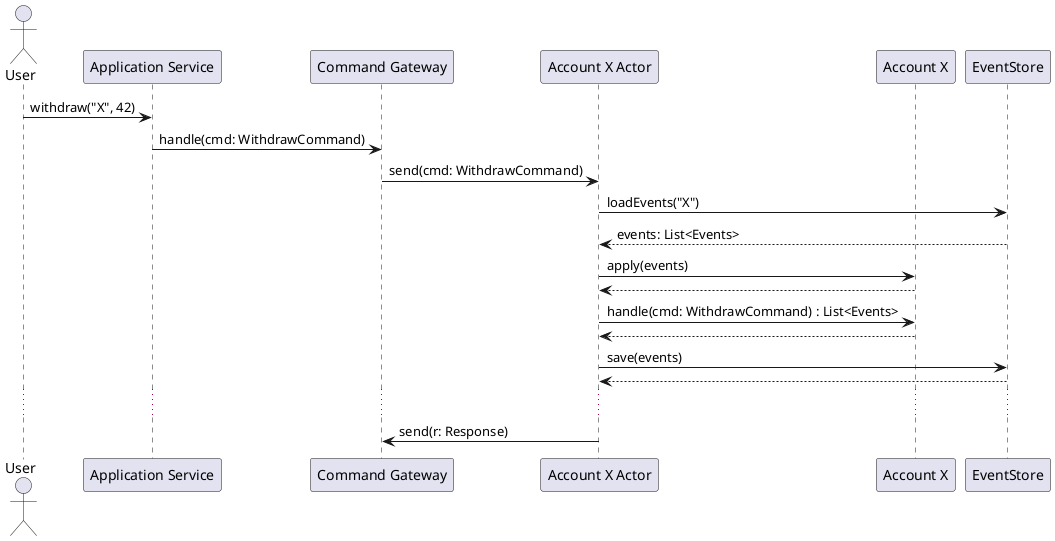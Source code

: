 @startuml

actor "User" as U
participant "Application Service" as AS
participant "Command Gateway" as CG
participant "Account X Actor" as AC
participant "Account X" as A
participant "EventStore" as ES

U -> AS: withdraw("X", 42)
AS -> CG: handle(cmd: WithdrawCommand)
CG -> AC: send(cmd: WithdrawCommand)
AC -> ES: loadEvents("X")
AC <-- ES: events: List<Events>
AC -> A: apply(events)
return
AC -> A: handle(cmd: WithdrawCommand) : List<Events>
AC <-- A:
AC -> ES: save(events)
return
...
CG <- AC: send(r: Response)

@enduml